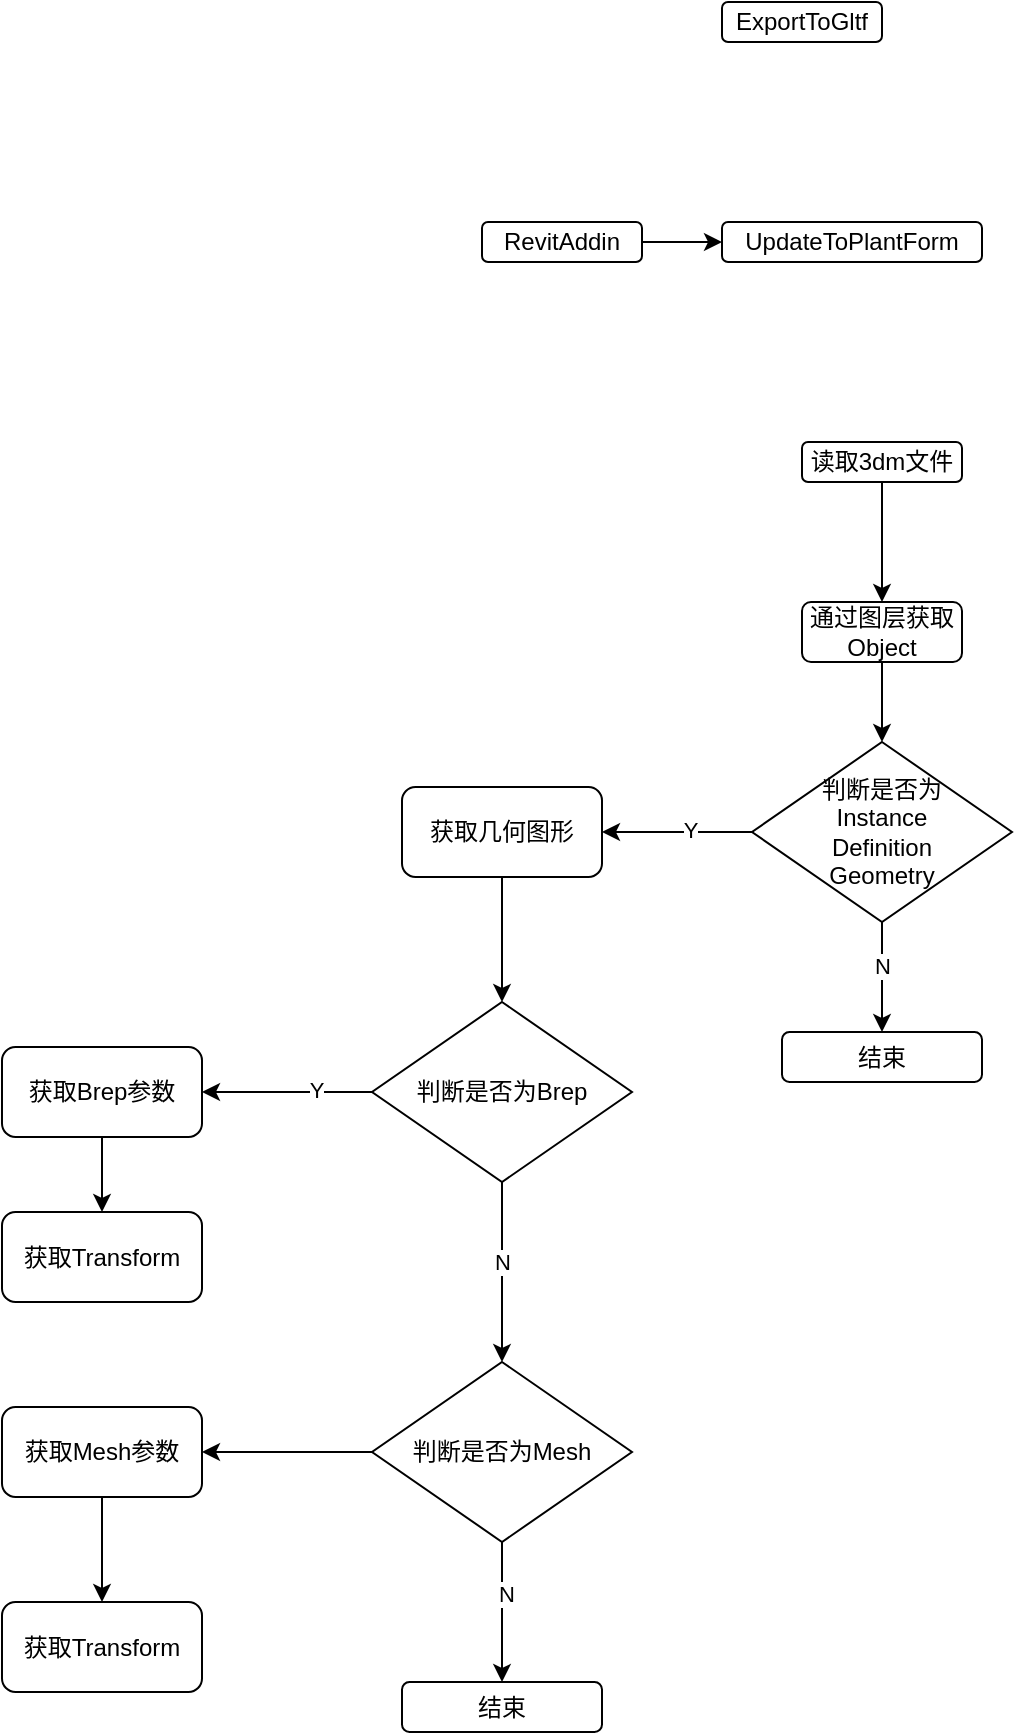 <mxfile version="15.9.6" type="github">
  <diagram id="LZ3-XVrk3gmFiRfig4vP" name="Page-1">
    <mxGraphModel dx="1822" dy="738" grid="1" gridSize="10" guides="1" tooltips="1" connect="1" arrows="1" fold="1" page="0" pageScale="1" pageWidth="827" pageHeight="1169" math="0" shadow="0">
      <root>
        <mxCell id="0" />
        <mxCell id="1" parent="0" />
        <mxCell id="nbq2JxOcgj9UBMcEW2vw-4" style="edgeStyle=orthogonalEdgeStyle;rounded=0;orthogonalLoop=1;jettySize=auto;html=1;" parent="1" source="nbq2JxOcgj9UBMcEW2vw-1" target="nbq2JxOcgj9UBMcEW2vw-3" edge="1">
          <mxGeometry relative="1" as="geometry" />
        </mxCell>
        <mxCell id="nbq2JxOcgj9UBMcEW2vw-1" value="RevitAddin" style="rounded=1;whiteSpace=wrap;html=1;" parent="1" vertex="1">
          <mxGeometry x="80" y="410" width="80" height="20" as="geometry" />
        </mxCell>
        <mxCell id="nbq2JxOcgj9UBMcEW2vw-2" value="ExportToGltf" style="rounded=1;whiteSpace=wrap;html=1;" parent="1" vertex="1">
          <mxGeometry x="200" y="300" width="80" height="20" as="geometry" />
        </mxCell>
        <mxCell id="nbq2JxOcgj9UBMcEW2vw-3" value="UpdateToPlantForm" style="rounded=1;whiteSpace=wrap;html=1;" parent="1" vertex="1">
          <mxGeometry x="200" y="410" width="130" height="20" as="geometry" />
        </mxCell>
        <mxCell id="SVSlTjg9o2SH5yioIHaR-6" style="edgeStyle=orthogonalEdgeStyle;rounded=0;orthogonalLoop=1;jettySize=auto;html=1;" edge="1" parent="1" source="SVSlTjg9o2SH5yioIHaR-1" target="SVSlTjg9o2SH5yioIHaR-2">
          <mxGeometry relative="1" as="geometry" />
        </mxCell>
        <mxCell id="SVSlTjg9o2SH5yioIHaR-1" value="读取3dm文件" style="rounded=1;whiteSpace=wrap;html=1;" vertex="1" parent="1">
          <mxGeometry x="240" y="520" width="80" height="20" as="geometry" />
        </mxCell>
        <mxCell id="SVSlTjg9o2SH5yioIHaR-8" style="edgeStyle=orthogonalEdgeStyle;rounded=0;orthogonalLoop=1;jettySize=auto;html=1;entryX=0.5;entryY=0;entryDx=0;entryDy=0;" edge="1" parent="1" source="SVSlTjg9o2SH5yioIHaR-2" target="SVSlTjg9o2SH5yioIHaR-7">
          <mxGeometry relative="1" as="geometry" />
        </mxCell>
        <mxCell id="SVSlTjg9o2SH5yioIHaR-2" value="通过图层获取Object" style="rounded=1;whiteSpace=wrap;html=1;" vertex="1" parent="1">
          <mxGeometry x="240" y="600" width="80" height="30" as="geometry" />
        </mxCell>
        <mxCell id="SVSlTjg9o2SH5yioIHaR-10" style="edgeStyle=orthogonalEdgeStyle;rounded=0;orthogonalLoop=1;jettySize=auto;html=1;" edge="1" parent="1" source="SVSlTjg9o2SH5yioIHaR-7" target="SVSlTjg9o2SH5yioIHaR-9">
          <mxGeometry relative="1" as="geometry" />
        </mxCell>
        <mxCell id="SVSlTjg9o2SH5yioIHaR-11" value="Y" style="edgeLabel;html=1;align=center;verticalAlign=middle;resizable=0;points=[];" vertex="1" connectable="0" parent="SVSlTjg9o2SH5yioIHaR-10">
          <mxGeometry x="-0.165" y="-1" relative="1" as="geometry">
            <mxPoint as="offset" />
          </mxGeometry>
        </mxCell>
        <mxCell id="SVSlTjg9o2SH5yioIHaR-12" style="edgeStyle=orthogonalEdgeStyle;rounded=0;orthogonalLoop=1;jettySize=auto;html=1;entryX=0.5;entryY=0;entryDx=0;entryDy=0;" edge="1" parent="1" source="SVSlTjg9o2SH5yioIHaR-7" target="SVSlTjg9o2SH5yioIHaR-14">
          <mxGeometry relative="1" as="geometry">
            <mxPoint x="280" y="830" as="targetPoint" />
          </mxGeometry>
        </mxCell>
        <mxCell id="SVSlTjg9o2SH5yioIHaR-26" value="N" style="edgeLabel;html=1;align=center;verticalAlign=middle;resizable=0;points=[];" vertex="1" connectable="0" parent="SVSlTjg9o2SH5yioIHaR-12">
          <mxGeometry x="-0.221" relative="1" as="geometry">
            <mxPoint as="offset" />
          </mxGeometry>
        </mxCell>
        <mxCell id="SVSlTjg9o2SH5yioIHaR-7" value="判断是否为&lt;br&gt;Instance&lt;br&gt;Definition&lt;br&gt;Geometry" style="rhombus;whiteSpace=wrap;html=1;" vertex="1" parent="1">
          <mxGeometry x="215" y="670" width="130" height="90" as="geometry" />
        </mxCell>
        <mxCell id="SVSlTjg9o2SH5yioIHaR-16" style="edgeStyle=orthogonalEdgeStyle;rounded=0;orthogonalLoop=1;jettySize=auto;html=1;" edge="1" parent="1" source="SVSlTjg9o2SH5yioIHaR-9" target="SVSlTjg9o2SH5yioIHaR-15">
          <mxGeometry relative="1" as="geometry" />
        </mxCell>
        <mxCell id="SVSlTjg9o2SH5yioIHaR-9" value="获取几何图形" style="rounded=1;whiteSpace=wrap;html=1;" vertex="1" parent="1">
          <mxGeometry x="40" y="692.5" width="100" height="45" as="geometry" />
        </mxCell>
        <mxCell id="SVSlTjg9o2SH5yioIHaR-14" value="结束" style="rounded=1;whiteSpace=wrap;html=1;" vertex="1" parent="1">
          <mxGeometry x="230" y="815" width="100" height="25" as="geometry" />
        </mxCell>
        <mxCell id="SVSlTjg9o2SH5yioIHaR-21" style="edgeStyle=orthogonalEdgeStyle;rounded=0;orthogonalLoop=1;jettySize=auto;html=1;" edge="1" parent="1" source="SVSlTjg9o2SH5yioIHaR-15" target="SVSlTjg9o2SH5yioIHaR-20">
          <mxGeometry relative="1" as="geometry" />
        </mxCell>
        <mxCell id="SVSlTjg9o2SH5yioIHaR-22" value="Y" style="edgeLabel;html=1;align=center;verticalAlign=middle;resizable=0;points=[];" vertex="1" connectable="0" parent="SVSlTjg9o2SH5yioIHaR-21">
          <mxGeometry x="-0.339" y="-1" relative="1" as="geometry">
            <mxPoint as="offset" />
          </mxGeometry>
        </mxCell>
        <mxCell id="SVSlTjg9o2SH5yioIHaR-24" style="edgeStyle=orthogonalEdgeStyle;rounded=0;orthogonalLoop=1;jettySize=auto;html=1;" edge="1" parent="1" source="SVSlTjg9o2SH5yioIHaR-15" target="SVSlTjg9o2SH5yioIHaR-29">
          <mxGeometry relative="1" as="geometry">
            <mxPoint x="90" y="980.0" as="targetPoint" />
          </mxGeometry>
        </mxCell>
        <mxCell id="SVSlTjg9o2SH5yioIHaR-25" value="N" style="edgeLabel;html=1;align=center;verticalAlign=middle;resizable=0;points=[];" vertex="1" connectable="0" parent="SVSlTjg9o2SH5yioIHaR-24">
          <mxGeometry x="-0.695" y="-1" relative="1" as="geometry">
            <mxPoint x="1" y="26" as="offset" />
          </mxGeometry>
        </mxCell>
        <mxCell id="SVSlTjg9o2SH5yioIHaR-15" value="判断是否为Brep" style="rhombus;whiteSpace=wrap;html=1;" vertex="1" parent="1">
          <mxGeometry x="25" y="800" width="130" height="90" as="geometry" />
        </mxCell>
        <mxCell id="SVSlTjg9o2SH5yioIHaR-28" style="edgeStyle=orthogonalEdgeStyle;rounded=0;orthogonalLoop=1;jettySize=auto;html=1;" edge="1" parent="1" source="SVSlTjg9o2SH5yioIHaR-20" target="SVSlTjg9o2SH5yioIHaR-27">
          <mxGeometry relative="1" as="geometry" />
        </mxCell>
        <mxCell id="SVSlTjg9o2SH5yioIHaR-20" value="获取Brep参数" style="rounded=1;whiteSpace=wrap;html=1;" vertex="1" parent="1">
          <mxGeometry x="-160" y="822.5" width="100" height="45" as="geometry" />
        </mxCell>
        <mxCell id="SVSlTjg9o2SH5yioIHaR-27" value="获取Transform" style="rounded=1;whiteSpace=wrap;html=1;" vertex="1" parent="1">
          <mxGeometry x="-160" y="905" width="100" height="45" as="geometry" />
        </mxCell>
        <mxCell id="SVSlTjg9o2SH5yioIHaR-31" style="edgeStyle=orthogonalEdgeStyle;rounded=0;orthogonalLoop=1;jettySize=auto;html=1;" edge="1" parent="1" source="SVSlTjg9o2SH5yioIHaR-29" target="SVSlTjg9o2SH5yioIHaR-30">
          <mxGeometry relative="1" as="geometry" />
        </mxCell>
        <mxCell id="SVSlTjg9o2SH5yioIHaR-33" style="edgeStyle=orthogonalEdgeStyle;rounded=0;orthogonalLoop=1;jettySize=auto;html=1;" edge="1" parent="1" source="SVSlTjg9o2SH5yioIHaR-29" target="SVSlTjg9o2SH5yioIHaR-32">
          <mxGeometry relative="1" as="geometry" />
        </mxCell>
        <mxCell id="SVSlTjg9o2SH5yioIHaR-34" value="N" style="edgeLabel;html=1;align=center;verticalAlign=middle;resizable=0;points=[];" vertex="1" connectable="0" parent="SVSlTjg9o2SH5yioIHaR-33">
          <mxGeometry x="-0.263" y="2" relative="1" as="geometry">
            <mxPoint as="offset" />
          </mxGeometry>
        </mxCell>
        <mxCell id="SVSlTjg9o2SH5yioIHaR-29" value="判断是否为Mesh" style="rhombus;whiteSpace=wrap;html=1;" vertex="1" parent="1">
          <mxGeometry x="25" y="980" width="130" height="90" as="geometry" />
        </mxCell>
        <mxCell id="SVSlTjg9o2SH5yioIHaR-36" style="edgeStyle=orthogonalEdgeStyle;rounded=0;orthogonalLoop=1;jettySize=auto;html=1;" edge="1" parent="1" source="SVSlTjg9o2SH5yioIHaR-30" target="SVSlTjg9o2SH5yioIHaR-35">
          <mxGeometry relative="1" as="geometry" />
        </mxCell>
        <mxCell id="SVSlTjg9o2SH5yioIHaR-30" value="获取Mesh参数" style="rounded=1;whiteSpace=wrap;html=1;" vertex="1" parent="1">
          <mxGeometry x="-160" y="1002.5" width="100" height="45" as="geometry" />
        </mxCell>
        <mxCell id="SVSlTjg9o2SH5yioIHaR-32" value="结束" style="rounded=1;whiteSpace=wrap;html=1;" vertex="1" parent="1">
          <mxGeometry x="40" y="1140" width="100" height="25" as="geometry" />
        </mxCell>
        <mxCell id="SVSlTjg9o2SH5yioIHaR-35" value="获取Transform" style="rounded=1;whiteSpace=wrap;html=1;" vertex="1" parent="1">
          <mxGeometry x="-160" y="1100" width="100" height="45" as="geometry" />
        </mxCell>
      </root>
    </mxGraphModel>
  </diagram>
</mxfile>
